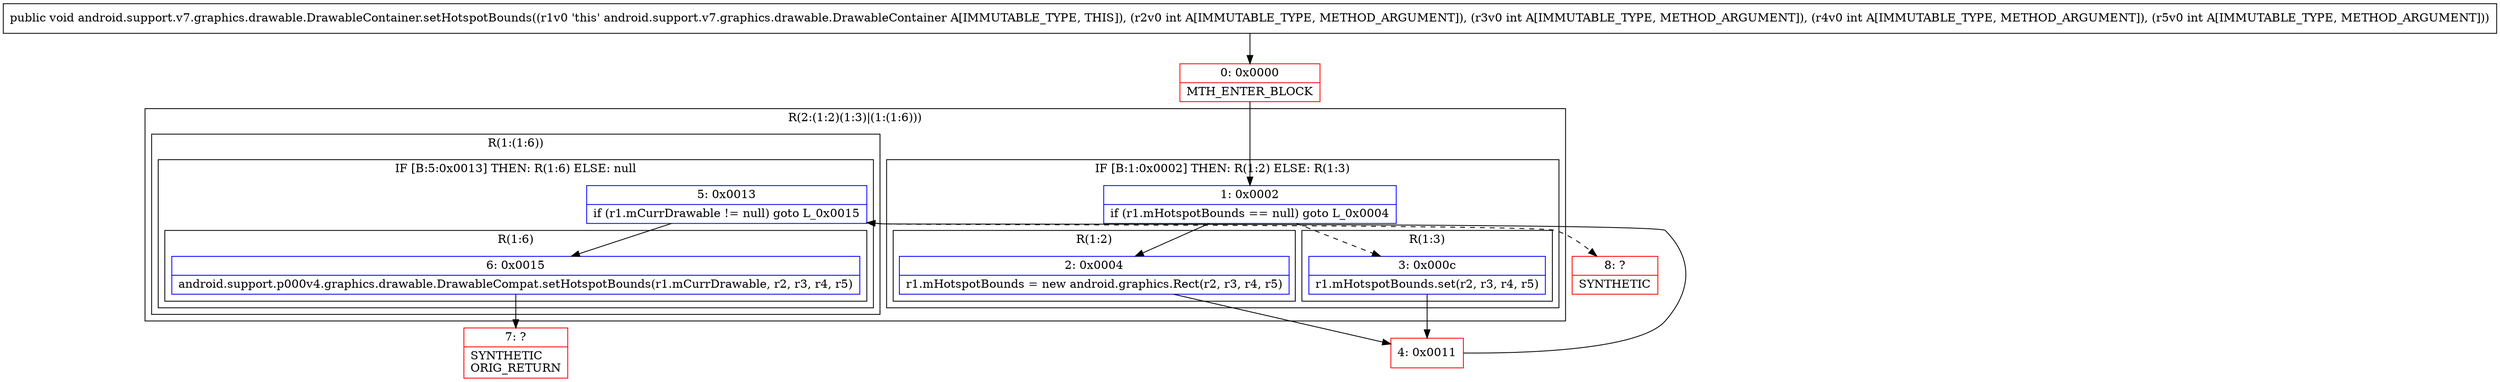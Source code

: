 digraph "CFG forandroid.support.v7.graphics.drawable.DrawableContainer.setHotspotBounds(IIII)V" {
subgraph cluster_Region_1526311239 {
label = "R(2:(1:2)(1:3)|(1:(1:6)))";
node [shape=record,color=blue];
subgraph cluster_IfRegion_1630755545 {
label = "IF [B:1:0x0002] THEN: R(1:2) ELSE: R(1:3)";
node [shape=record,color=blue];
Node_1 [shape=record,label="{1\:\ 0x0002|if (r1.mHotspotBounds == null) goto L_0x0004\l}"];
subgraph cluster_Region_1326848410 {
label = "R(1:2)";
node [shape=record,color=blue];
Node_2 [shape=record,label="{2\:\ 0x0004|r1.mHotspotBounds = new android.graphics.Rect(r2, r3, r4, r5)\l}"];
}
subgraph cluster_Region_360429705 {
label = "R(1:3)";
node [shape=record,color=blue];
Node_3 [shape=record,label="{3\:\ 0x000c|r1.mHotspotBounds.set(r2, r3, r4, r5)\l}"];
}
}
subgraph cluster_Region_39815408 {
label = "R(1:(1:6))";
node [shape=record,color=blue];
subgraph cluster_IfRegion_2042757104 {
label = "IF [B:5:0x0013] THEN: R(1:6) ELSE: null";
node [shape=record,color=blue];
Node_5 [shape=record,label="{5\:\ 0x0013|if (r1.mCurrDrawable != null) goto L_0x0015\l}"];
subgraph cluster_Region_107275163 {
label = "R(1:6)";
node [shape=record,color=blue];
Node_6 [shape=record,label="{6\:\ 0x0015|android.support.p000v4.graphics.drawable.DrawableCompat.setHotspotBounds(r1.mCurrDrawable, r2, r3, r4, r5)\l}"];
}
}
}
}
Node_0 [shape=record,color=red,label="{0\:\ 0x0000|MTH_ENTER_BLOCK\l}"];
Node_4 [shape=record,color=red,label="{4\:\ 0x0011}"];
Node_7 [shape=record,color=red,label="{7\:\ ?|SYNTHETIC\lORIG_RETURN\l}"];
Node_8 [shape=record,color=red,label="{8\:\ ?|SYNTHETIC\l}"];
MethodNode[shape=record,label="{public void android.support.v7.graphics.drawable.DrawableContainer.setHotspotBounds((r1v0 'this' android.support.v7.graphics.drawable.DrawableContainer A[IMMUTABLE_TYPE, THIS]), (r2v0 int A[IMMUTABLE_TYPE, METHOD_ARGUMENT]), (r3v0 int A[IMMUTABLE_TYPE, METHOD_ARGUMENT]), (r4v0 int A[IMMUTABLE_TYPE, METHOD_ARGUMENT]), (r5v0 int A[IMMUTABLE_TYPE, METHOD_ARGUMENT])) }"];
MethodNode -> Node_0;
Node_1 -> Node_2;
Node_1 -> Node_3[style=dashed];
Node_2 -> Node_4;
Node_3 -> Node_4;
Node_5 -> Node_6;
Node_5 -> Node_8[style=dashed];
Node_6 -> Node_7;
Node_0 -> Node_1;
Node_4 -> Node_5;
}

